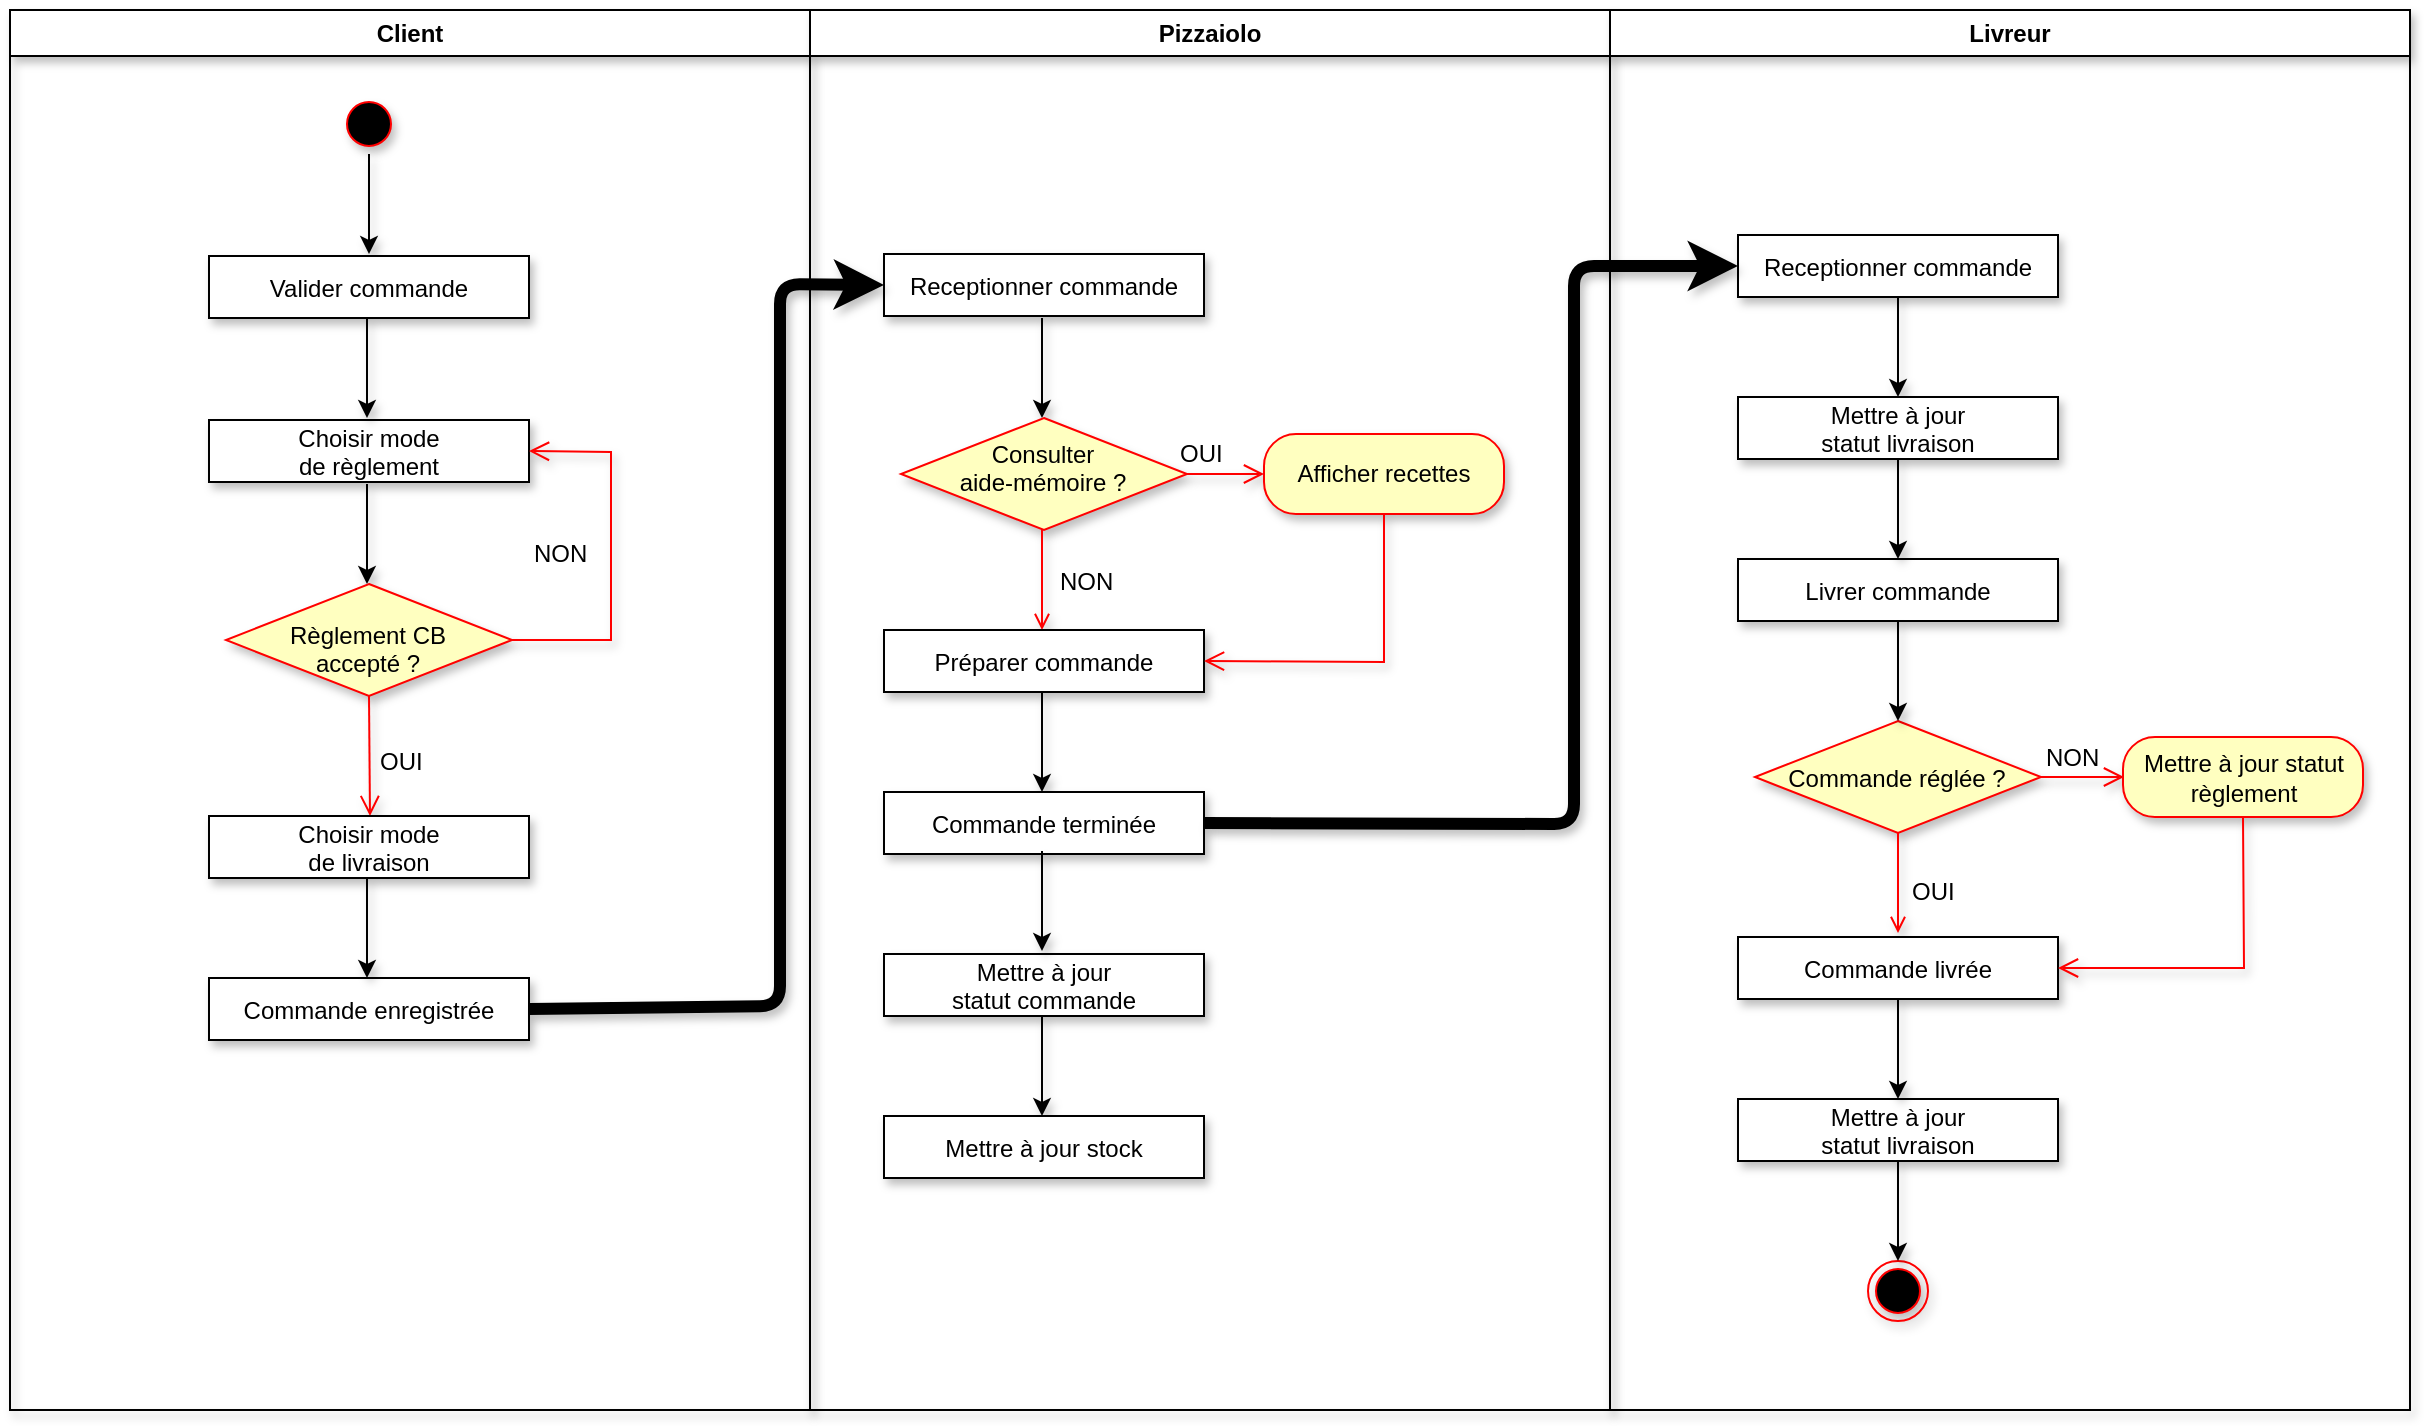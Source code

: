 <mxfile version="12.1.3" type="device" pages="1"><diagram name="Page-1" id="e7e014a7-5840-1c2e-5031-d8a46d1fe8dd"><mxGraphModel dx="1841" dy="945" grid="0" gridSize="10" guides="1" tooltips="1" connect="1" arrows="1" fold="1" page="0" pageScale="1" pageWidth="1169" pageHeight="826" background="none" math="0" shadow="0"><root><mxCell id="0"/><mxCell id="1" parent="0"/><mxCell id="2" value="Client" style="swimlane;whiteSpace=wrap;labelBackgroundColor=none;shadow=1;" parent="1" vertex="1"><mxGeometry x="73" y="120" width="400" height="700" as="geometry"/></mxCell><mxCell id="wyXNUFOF5V5x7d7huTgg-57" value="" style="edgeStyle=none;rounded=0;orthogonalLoop=1;jettySize=auto;html=1;labelBackgroundColor=none;shadow=1;" parent="2" source="5" edge="1"><mxGeometry relative="1" as="geometry"><mxPoint x="179.5" y="122" as="targetPoint"/></mxGeometry></mxCell><mxCell id="5" value="" style="ellipse;shape=startState;fillColor=#000000;strokeColor=#ff0000;labelBackgroundColor=none;shadow=1;" parent="2" vertex="1"><mxGeometry x="164.5" y="42" width="30" height="30" as="geometry"/></mxCell><mxCell id="7" value="Valider commande" style="labelBackgroundColor=none;shadow=1;" parent="2" vertex="1"><mxGeometry x="99.5" y="123" width="160" height="31" as="geometry"/></mxCell><mxCell id="wyXNUFOF5V5x7d7huTgg-42" value="Choisir mode &#xA;de règlement" style="labelBackgroundColor=none;shadow=1;" parent="2" vertex="1"><mxGeometry x="99.5" y="205" width="160" height="31" as="geometry"/></mxCell><mxCell id="wyXNUFOF5V5x7d7huTgg-64" value="" style="edgeStyle=none;rounded=0;orthogonalLoop=1;jettySize=auto;html=1;labelBackgroundColor=none;shadow=1;" parent="2" edge="1"><mxGeometry relative="1" as="geometry"><mxPoint x="178.5" y="154" as="sourcePoint"/><mxPoint x="178.5" y="204" as="targetPoint"/></mxGeometry></mxCell><mxCell id="wyXNUFOF5V5x7d7huTgg-65" value="" style="edgeStyle=none;rounded=0;orthogonalLoop=1;jettySize=auto;html=1;labelBackgroundColor=none;shadow=1;" parent="2" edge="1"><mxGeometry relative="1" as="geometry"><mxPoint x="178.5" y="237" as="sourcePoint"/><mxPoint x="178.5" y="287" as="targetPoint"/></mxGeometry></mxCell><mxCell id="wyXNUFOF5V5x7d7huTgg-43" value="Règlement CB&#xA;accepté ?" style="rhombus;fillColor=#ffffc0;strokeColor=#ff0000;spacing=2;spacingRight=1;spacingBottom=-8;labelBackgroundColor=none;shadow=1;" parent="2" vertex="1"><mxGeometry x="108" y="287" width="143" height="56" as="geometry"/></mxCell><mxCell id="wyXNUFOF5V5x7d7huTgg-46" value="" style="elbow=horizontal;verticalAlign=bottom;endArrow=open;endSize=8;strokeColor=#FF0000;endFill=1;rounded=0;exitX=1;exitY=0.5;exitDx=0;exitDy=0;entryX=1;entryY=0.5;entryDx=0;entryDy=0;labelBackgroundColor=none;shadow=1;" parent="2" source="wyXNUFOF5V5x7d7huTgg-43" target="wyXNUFOF5V5x7d7huTgg-42" edge="1"><mxGeometry x="-880" y="-216" as="geometry"><mxPoint x="-120.5" y="208" as="targetPoint"/><mxPoint x="-190.5" y="317" as="sourcePoint"/><Array as="points"><mxPoint x="300.5" y="315"/><mxPoint x="300.5" y="221"/></Array></mxGeometry></mxCell><mxCell id="wyXNUFOF5V5x7d7huTgg-47" value="NON" style="text;html=1;resizable=0;points=[];autosize=1;align=left;verticalAlign=top;spacingTop=-4;labelBackgroundColor=none;shadow=1;" parent="2" vertex="1"><mxGeometry x="259.5" y="262" width="41" height="14" as="geometry"/></mxCell><mxCell id="wyXNUFOF5V5x7d7huTgg-41" value="" style="edgeStyle=elbowEdgeStyle;elbow=horizontal;verticalAlign=bottom;endArrow=open;endSize=8;strokeColor=#FF0000;endFill=1;rounded=0;labelBackgroundColor=none;shadow=1;" parent="2" edge="1"><mxGeometry x="-15" y="194" as="geometry"><mxPoint x="180.5" y="403" as="targetPoint"/><mxPoint x="179.5" y="343" as="sourcePoint"/><Array as="points"/></mxGeometry></mxCell><mxCell id="wyXNUFOF5V5x7d7huTgg-49" value="Choisir mode&#xA;de livraison" style="labelBackgroundColor=none;shadow=1;" parent="2" vertex="1"><mxGeometry x="99.5" y="403" width="160" height="31" as="geometry"/></mxCell><mxCell id="wyXNUFOF5V5x7d7huTgg-66" value="Commande enregistrée" style="labelBackgroundColor=none;shadow=1;" parent="2" vertex="1"><mxGeometry x="99.5" y="484" width="160" height="31" as="geometry"/></mxCell><mxCell id="wyXNUFOF5V5x7d7huTgg-48" value="OUI" style="text;html=1;resizable=0;points=[];autosize=1;align=left;verticalAlign=top;spacingTop=-4;labelBackgroundColor=none;shadow=1;" parent="2" vertex="1"><mxGeometry x="182.5" y="366" width="35" height="14" as="geometry"/></mxCell><mxCell id="wyXNUFOF5V5x7d7huTgg-68" value="" style="edgeStyle=none;rounded=0;orthogonalLoop=1;jettySize=auto;html=1;labelBackgroundColor=none;shadow=1;" parent="2" edge="1"><mxGeometry relative="1" as="geometry"><mxPoint x="178.5" y="434" as="sourcePoint"/><mxPoint x="178.5" y="484" as="targetPoint"/></mxGeometry></mxCell><mxCell id="3" value="Pizzaiolo" style="swimlane;whiteSpace=wrap;labelBackgroundColor=none;shadow=1;" parent="1" vertex="1"><mxGeometry x="473" y="120" width="400" height="700" as="geometry"/></mxCell><mxCell id="wyXNUFOF5V5x7d7huTgg-69" value="Receptionner commande" style="labelBackgroundColor=none;shadow=1;" parent="3" vertex="1"><mxGeometry x="37" y="122" width="160" height="31" as="geometry"/></mxCell><mxCell id="wyXNUFOF5V5x7d7huTgg-73" value="" style="edgeStyle=none;rounded=0;orthogonalLoop=1;jettySize=auto;html=1;labelBackgroundColor=none;shadow=1;" parent="3" edge="1"><mxGeometry relative="1" as="geometry"><mxPoint x="116" y="154" as="sourcePoint"/><mxPoint x="116" y="204" as="targetPoint"/></mxGeometry></mxCell><mxCell id="wyXNUFOF5V5x7d7huTgg-74" value="Consulter &#xA;aide-mémoire ? " style="rhombus;fillColor=#ffffc0;strokeColor=#ff0000;spacing=2;spacingRight=1;spacingBottom=-8;labelBackgroundColor=none;shadow=1;spacingTop=-15;" parent="3" vertex="1"><mxGeometry x="45.5" y="204" width="143" height="56" as="geometry"/></mxCell><mxCell id="wyXNUFOF5V5x7d7huTgg-76" value="" style="edgeStyle=elbowEdgeStyle;elbow=horizontal;verticalAlign=bottom;endArrow=open;endSize=8;strokeColor=#FF0000;endFill=0;rounded=0;labelBackgroundColor=none;exitX=1;exitY=0.5;exitDx=0;exitDy=0;shadow=1;" parent="3" source="wyXNUFOF5V5x7d7huTgg-74" edge="1"><mxGeometry x="-202.5" y="50" as="geometry"><mxPoint x="227" y="232" as="targetPoint"/><mxPoint x="165" y="319" as="sourcePoint"/><Array as="points"/></mxGeometry></mxCell><mxCell id="wyXNUFOF5V5x7d7huTgg-77" value="" style="edgeStyle=none;rounded=0;orthogonalLoop=1;jettySize=auto;html=1;labelBackgroundColor=none;strokeColor=#FF0000;endArrow=open;endFill=0;shadow=1;" parent="3" edge="1"><mxGeometry relative="1" as="geometry"><mxPoint x="116" y="260" as="sourcePoint"/><mxPoint x="116" y="310" as="targetPoint"/></mxGeometry></mxCell><mxCell id="wyXNUFOF5V5x7d7huTgg-78" value="Afficher recettes" style="rounded=1;whiteSpace=wrap;html=1;arcSize=40;fontColor=#000000;fillColor=#ffffc0;strokeColor=#ff0000;labelBackgroundColor=none;shadow=1;" parent="3" vertex="1"><mxGeometry x="227" y="212" width="120" height="40" as="geometry"/></mxCell><mxCell id="wyXNUFOF5V5x7d7huTgg-80" value="OUI" style="text;html=1;resizable=0;points=[];autosize=1;align=left;verticalAlign=top;spacingTop=-4;labelBackgroundColor=none;shadow=1;" parent="3" vertex="1"><mxGeometry x="182.5" y="212" width="35" height="14" as="geometry"/></mxCell><mxCell id="wyXNUFOF5V5x7d7huTgg-81" value="NON" style="text;html=1;resizable=0;points=[];autosize=1;align=left;verticalAlign=top;spacingTop=-4;labelBackgroundColor=none;shadow=1;" parent="3" vertex="1"><mxGeometry x="122.5" y="276" width="41" height="14" as="geometry"/></mxCell><mxCell id="wyXNUFOF5V5x7d7huTgg-82" value="Préparer commande" style="labelBackgroundColor=none;shadow=1;" parent="3" vertex="1"><mxGeometry x="37" y="310" width="160" height="31" as="geometry"/></mxCell><mxCell id="wyXNUFOF5V5x7d7huTgg-83" value="" style="edgeStyle=none;rounded=0;orthogonalLoop=1;jettySize=auto;html=1;labelBackgroundColor=none;shadow=1;" parent="3" edge="1"><mxGeometry relative="1" as="geometry"><mxPoint x="116" y="341" as="sourcePoint"/><mxPoint x="116" y="391" as="targetPoint"/></mxGeometry></mxCell><mxCell id="wyXNUFOF5V5x7d7huTgg-84" value="Mettre à jour &#xA;statut commande" style="labelBackgroundColor=none;shadow=1;" parent="3" vertex="1"><mxGeometry x="37" y="472" width="160" height="31" as="geometry"/></mxCell><mxCell id="wyXNUFOF5V5x7d7huTgg-85" value="" style="edgeStyle=none;rounded=0;orthogonalLoop=1;jettySize=auto;html=1;labelBackgroundColor=none;shadow=1;" parent="3" edge="1"><mxGeometry relative="1" as="geometry"><mxPoint x="116" y="503" as="sourcePoint"/><mxPoint x="116" y="553" as="targetPoint"/></mxGeometry></mxCell><mxCell id="wyXNUFOF5V5x7d7huTgg-86" value="Mettre à jour stock" style="labelBackgroundColor=none;shadow=1;" parent="3" vertex="1"><mxGeometry x="37" y="553" width="160" height="31" as="geometry"/></mxCell><mxCell id="wyXNUFOF5V5x7d7huTgg-88" value="" style="elbow=horizontal;verticalAlign=bottom;endArrow=open;endSize=8;strokeColor=#FF0000;endFill=0;rounded=0;labelBackgroundColor=none;exitX=0.5;exitY=1;exitDx=0;exitDy=0;entryX=1;entryY=0.5;entryDx=0;entryDy=0;shadow=1;" parent="3" source="wyXNUFOF5V5x7d7huTgg-78" target="wyXNUFOF5V5x7d7huTgg-82" edge="1"><mxGeometry x="-665.5" y="-60" as="geometry"><mxPoint x="237" y="242" as="targetPoint"/><mxPoint x="199" y="242" as="sourcePoint"/><Array as="points"><mxPoint x="287" y="326"/></Array></mxGeometry></mxCell><mxCell id="wyXNUFOF5V5x7d7huTgg-111" value="Commande terminée" style="labelBackgroundColor=none;shadow=1;" parent="3" vertex="1"><mxGeometry x="37" y="391" width="160" height="31" as="geometry"/></mxCell><mxCell id="wyXNUFOF5V5x7d7huTgg-112" value="" style="edgeStyle=none;rounded=0;orthogonalLoop=1;jettySize=auto;html=1;labelBackgroundColor=none;shadow=1;" parent="3" edge="1"><mxGeometry relative="1" as="geometry"><mxPoint x="116" y="420.5" as="sourcePoint"/><mxPoint x="116" y="470.5" as="targetPoint"/></mxGeometry></mxCell><mxCell id="4" value="Livreur" style="swimlane;whiteSpace=wrap;shadow=1;labelBackgroundColor=none;" parent="1" vertex="1"><mxGeometry x="873" y="120" width="400" height="700" as="geometry"/></mxCell><mxCell id="wyXNUFOF5V5x7d7huTgg-89" value="Receptionner commande" style="labelBackgroundColor=none;shadow=1;" parent="4" vertex="1"><mxGeometry x="64" y="112.5" width="160" height="31" as="geometry"/></mxCell><mxCell id="wyXNUFOF5V5x7d7huTgg-90" value="" style="edgeStyle=none;rounded=0;orthogonalLoop=1;jettySize=auto;html=1;labelBackgroundColor=none;shadow=1;" parent="4" edge="1"><mxGeometry relative="1" as="geometry"><mxPoint x="144" y="143.5" as="sourcePoint"/><mxPoint x="144" y="193.5" as="targetPoint"/></mxGeometry></mxCell><mxCell id="wyXNUFOF5V5x7d7huTgg-91" value="Livrer commande" style="labelBackgroundColor=none;shadow=1;" parent="4" vertex="1"><mxGeometry x="64" y="274.5" width="160" height="31" as="geometry"/></mxCell><mxCell id="wyXNUFOF5V5x7d7huTgg-92" value="Mettre à jour &#xA;statut livraison" style="labelBackgroundColor=none;shadow=1;" parent="4" vertex="1"><mxGeometry x="64" y="193.5" width="160" height="31" as="geometry"/></mxCell><mxCell id="wyXNUFOF5V5x7d7huTgg-93" value="" style="edgeStyle=none;rounded=0;orthogonalLoop=1;jettySize=auto;html=1;labelBackgroundColor=none;shadow=1;" parent="4" edge="1"><mxGeometry relative="1" as="geometry"><mxPoint x="144" y="224.5" as="sourcePoint"/><mxPoint x="144" y="274.5" as="targetPoint"/></mxGeometry></mxCell><mxCell id="wyXNUFOF5V5x7d7huTgg-94" value="Commande réglée ?" style="rhombus;fillColor=#ffffc0;strokeColor=#ff0000;spacing=2;spacingRight=1;spacingBottom=0;labelBackgroundColor=none;shadow=1;" parent="4" vertex="1"><mxGeometry x="72.5" y="355.5" width="143" height="56" as="geometry"/></mxCell><mxCell id="wyXNUFOF5V5x7d7huTgg-95" value="" style="edgeStyle=none;rounded=0;orthogonalLoop=1;jettySize=auto;html=1;labelBackgroundColor=none;shadow=1;" parent="4" edge="1"><mxGeometry relative="1" as="geometry"><mxPoint x="144" y="305.5" as="sourcePoint"/><mxPoint x="144" y="355.5" as="targetPoint"/></mxGeometry></mxCell><mxCell id="wyXNUFOF5V5x7d7huTgg-97" value="" style="edgeStyle=elbowEdgeStyle;elbow=horizontal;verticalAlign=bottom;endArrow=open;endSize=8;strokeColor=#FF0000;endFill=0;rounded=0;labelBackgroundColor=none;exitX=1;exitY=0.5;exitDx=0;exitDy=0;shadow=1;" parent="4" edge="1"><mxGeometry x="-649" y="81.5" as="geometry"><mxPoint x="257" y="383.5" as="targetPoint"/><mxPoint x="215.5" y="383.5" as="sourcePoint"/><Array as="points"/></mxGeometry></mxCell><mxCell id="wyXNUFOF5V5x7d7huTgg-99" value="NON" style="text;html=1;resizable=0;points=[];autosize=1;align=left;verticalAlign=top;spacingTop=-4;labelBackgroundColor=none;shadow=1;" parent="4" vertex="1"><mxGeometry x="215.5" y="363.5" width="41" height="14" as="geometry"/></mxCell><mxCell id="wyXNUFOF5V5x7d7huTgg-101" value="Mettre à jour statut règlement" style="rounded=1;whiteSpace=wrap;html=1;arcSize=40;fontColor=#000000;fillColor=#ffffc0;strokeColor=#ff0000;labelBackgroundColor=none;shadow=1;" parent="4" vertex="1"><mxGeometry x="256.5" y="363.5" width="120" height="40" as="geometry"/></mxCell><mxCell id="wyXNUFOF5V5x7d7huTgg-103" value="" style="edgeStyle=none;rounded=0;orthogonalLoop=1;jettySize=auto;html=1;labelBackgroundColor=none;strokeColor=#FF0000;endArrow=open;endFill=0;shadow=1;" parent="4" edge="1"><mxGeometry relative="1" as="geometry"><mxPoint x="144" y="411.5" as="sourcePoint"/><mxPoint x="144" y="461.5" as="targetPoint"/></mxGeometry></mxCell><mxCell id="wyXNUFOF5V5x7d7huTgg-104" value="Commande livrée" style="labelBackgroundColor=none;shadow=1;" parent="4" vertex="1"><mxGeometry x="64" y="463.5" width="160" height="31" as="geometry"/></mxCell><mxCell id="wyXNUFOF5V5x7d7huTgg-105" value="" style="elbow=horizontal;verticalAlign=bottom;endArrow=open;endSize=8;strokeColor=#FF0000;endFill=0;rounded=0;labelBackgroundColor=none;exitX=0.5;exitY=1;exitDx=0;exitDy=0;entryX=1;entryY=0.5;entryDx=0;entryDy=0;shadow=1;" parent="4" source="wyXNUFOF5V5x7d7huTgg-101" target="wyXNUFOF5V5x7d7huTgg-104" edge="1"><mxGeometry x="-1542.5" y="3.5" as="geometry"><mxPoint x="236.5" y="425.5" as="targetPoint"/><mxPoint x="195" y="425.5" as="sourcePoint"/><Array as="points"><mxPoint x="317" y="479"/></Array></mxGeometry></mxCell><mxCell id="wyXNUFOF5V5x7d7huTgg-106" value="OUI" style="text;html=1;resizable=0;points=[];autosize=1;align=left;verticalAlign=top;spacingTop=-4;labelBackgroundColor=none;shadow=1;" parent="4" vertex="1"><mxGeometry x="149" y="430.5" width="35" height="14" as="geometry"/></mxCell><mxCell id="wyXNUFOF5V5x7d7huTgg-107" value="Mettre à jour &#xA;statut livraison" style="labelBackgroundColor=none;shadow=1;" parent="4" vertex="1"><mxGeometry x="64" y="544.5" width="160" height="31" as="geometry"/></mxCell><mxCell id="wyXNUFOF5V5x7d7huTgg-108" value="" style="edgeStyle=none;rounded=0;orthogonalLoop=1;jettySize=auto;html=1;labelBackgroundColor=none;shadow=1;" parent="4" edge="1"><mxGeometry relative="1" as="geometry"><mxPoint x="144" y="494.5" as="sourcePoint"/><mxPoint x="144" y="544.5" as="targetPoint"/></mxGeometry></mxCell><mxCell id="38" value="" style="ellipse;shape=endState;fillColor=#000000;strokeColor=#ff0000;shadow=1;labelBackgroundColor=none;" parent="4" vertex="1"><mxGeometry x="129" y="625.5" width="30" height="30" as="geometry"/></mxCell><mxCell id="wyXNUFOF5V5x7d7huTgg-109" value="" style="edgeStyle=none;rounded=0;orthogonalLoop=1;jettySize=auto;html=1;labelBackgroundColor=none;shadow=1;" parent="4" edge="1"><mxGeometry relative="1" as="geometry"><mxPoint x="144" y="575.5" as="sourcePoint"/><mxPoint x="144" y="625.5" as="targetPoint"/></mxGeometry></mxCell><mxCell id="wyXNUFOF5V5x7d7huTgg-72" value="" style="endArrow=classic;html=1;labelBackgroundColor=none;strokeColor=#000000;strokeWidth=6;exitX=1;exitY=0.5;exitDx=0;exitDy=0;entryX=0;entryY=0.5;entryDx=0;entryDy=0;shadow=1;" parent="1" source="wyXNUFOF5V5x7d7huTgg-66" target="wyXNUFOF5V5x7d7huTgg-69" edge="1"><mxGeometry width="50" height="50" relative="1" as="geometry"><mxPoint x="173" y="791" as="sourcePoint"/><mxPoint x="223" y="741" as="targetPoint"/><Array as="points"><mxPoint x="458" y="618"/><mxPoint x="458" y="257"/></Array></mxGeometry></mxCell><mxCell id="wyXNUFOF5V5x7d7huTgg-110" value="" style="endArrow=classic;html=1;labelBackgroundColor=none;strokeColor=#000000;strokeWidth=6;exitX=1;exitY=0.5;exitDx=0;exitDy=0;entryX=0;entryY=0.5;entryDx=0;entryDy=0;shadow=1;" parent="1" source="wyXNUFOF5V5x7d7huTgg-111" target="wyXNUFOF5V5x7d7huTgg-89" edge="1"><mxGeometry width="50" height="50" relative="1" as="geometry"><mxPoint x="670" y="607.5" as="sourcePoint"/><mxPoint x="931" y="246" as="targetPoint"/><Array as="points"><mxPoint x="855" y="527"/><mxPoint x="855" y="248"/></Array></mxGeometry></mxCell></root></mxGraphModel></diagram></mxfile>